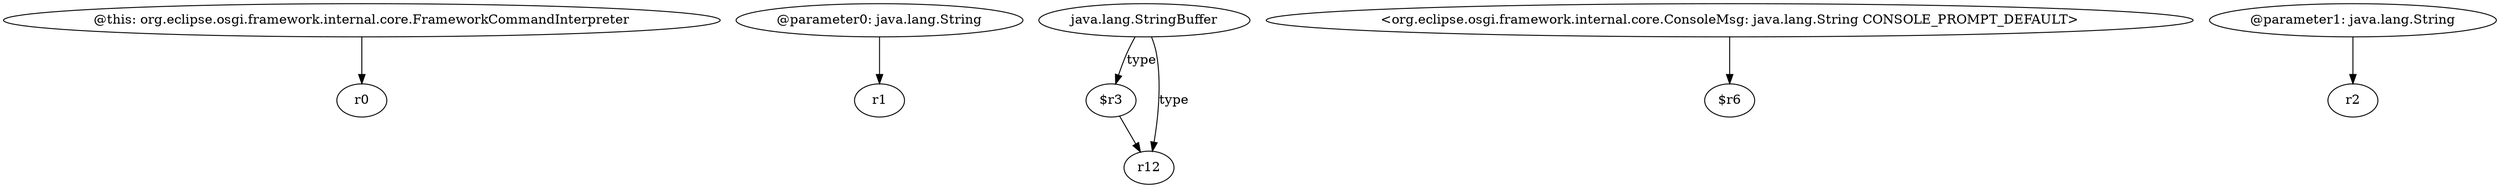 digraph g {
0[label="@this: org.eclipse.osgi.framework.internal.core.FrameworkCommandInterpreter"]
1[label="r0"]
0->1[label=""]
2[label="@parameter0: java.lang.String"]
3[label="r1"]
2->3[label=""]
4[label="java.lang.StringBuffer"]
5[label="$r3"]
4->5[label="type"]
6[label="r12"]
5->6[label=""]
4->6[label="type"]
7[label="<org.eclipse.osgi.framework.internal.core.ConsoleMsg: java.lang.String CONSOLE_PROMPT_DEFAULT>"]
8[label="$r6"]
7->8[label=""]
9[label="@parameter1: java.lang.String"]
10[label="r2"]
9->10[label=""]
}